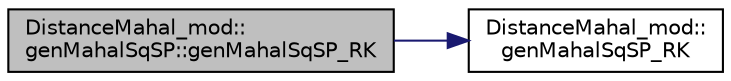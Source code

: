 digraph "DistanceMahal_mod::genMahalSqSP::genMahalSqSP_RK"
{
 // LATEX_PDF_SIZE
  edge [fontname="Helvetica",fontsize="10",labelfontname="Helvetica",labelfontsize="10"];
  node [fontname="Helvetica",fontsize="10",shape=record];
  rankdir="LR";
  Node1 [label="DistanceMahal_mod::\lgenMahalSqSP::genMahalSqSP_RK",height=0.2,width=0.4,color="black", fillcolor="grey75", style="filled", fontcolor="black",tooltip="Return the square of Mahalanobis distance for a single point from a distribution of points with mean ..."];
  Node1 -> Node2 [color="midnightblue",fontsize="10",style="solid",fontname="Helvetica"];
  Node2 [label="DistanceMahal_mod::\lgenMahalSqSP_RK",height=0.2,width=0.4,color="black", fillcolor="white", style="filled",URL="$namespaceDistanceMahal__mod.html#a13d38fddcbc4a1b6dc143f5da700986f",tooltip="Return the square of Mahalanobis distance for a single point from a distribution of points with mean ..."];
}
